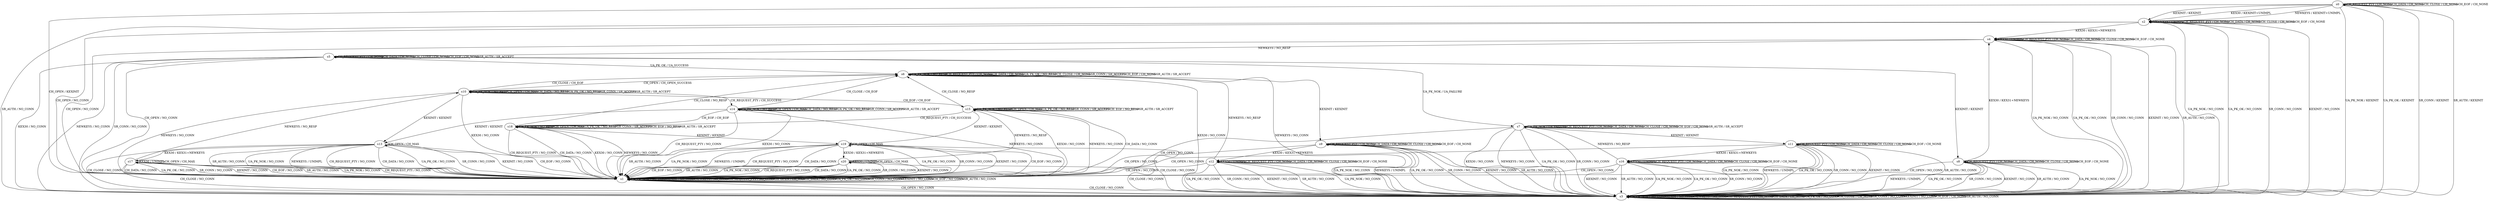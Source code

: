 digraph G {
label=""
s0
s1
s2
s3
s4
s5
s6
s7
s8
s9
s10
s11
s12
s13
s14
s15
s16
s17
s18
s19
s20
s0 [label="s0"];
s0 -> s3[label="UA_PK_NOK / KEXINIT"]
s0 -> s2[label="KEX30 / KEXINIT+UNIMPL"]
s0 -> s2[label="NEWKEYS / KEXINIT+UNIMPL"]
s0 -> s0[label="CH_REQUEST_PTY / CH_NONE"]
s0 -> s1[label="CH_OPEN / KEXINIT"]
s0 -> s0[label="CH_DATA / CH_NONE"]
s0 -> s3[label="UA_PK_OK / KEXINIT"]
s0 -> s0[label="CH_CLOSE / CH_NONE"]
s0 -> s3[label="SR_CONN / KEXINIT"]
s0 -> s2[label="KEXINIT / KEXINIT"]
s0 -> s0[label="CH_EOF / CH_NONE"]
s0 -> s3[label="SR_AUTH / KEXINIT"]
s1 [label="s1"];
s1 -> s1[label="UA_PK_NOK / NO_CONN"]
s1 -> s1[label="KEX30 / NO_CONN"]
s1 -> s1[label="NEWKEYS / NO_CONN"]
s1 -> s1[label="CH_REQUEST_PTY / NO_CONN"]
s1 -> s1[label="CH_OPEN / CH_MAX"]
s1 -> s1[label="CH_DATA / NO_CONN"]
s1 -> s1[label="UA_PK_OK / NO_CONN"]
s1 -> s3[label="CH_CLOSE / NO_CONN"]
s1 -> s1[label="SR_CONN / NO_CONN"]
s1 -> s1[label="KEXINIT / NO_CONN"]
s1 -> s1[label="CH_EOF / NO_CONN"]
s1 -> s1[label="SR_AUTH / NO_CONN"]
s2 [label="s2"];
s2 -> s3[label="UA_PK_NOK / NO_CONN"]
s2 -> s4[label="KEX30 / KEX31+NEWKEYS"]
s2 -> s2[label="NEWKEYS / UNIMPL"]
s2 -> s2[label="CH_REQUEST_PTY / CH_NONE"]
s2 -> s1[label="CH_OPEN / NO_CONN"]
s2 -> s2[label="CH_DATA / CH_NONE"]
s2 -> s3[label="UA_PK_OK / NO_CONN"]
s2 -> s2[label="CH_CLOSE / CH_NONE"]
s2 -> s3[label="SR_CONN / NO_CONN"]
s2 -> s3[label="KEXINIT / NO_CONN"]
s2 -> s2[label="CH_EOF / CH_NONE"]
s2 -> s3[label="SR_AUTH / NO_CONN"]
s3 [label="s3"];
s3 -> s3[label="UA_PK_NOK / NO_CONN"]
s3 -> s3[label="KEX30 / NO_CONN"]
s3 -> s3[label="NEWKEYS / NO_CONN"]
s3 -> s3[label="CH_REQUEST_PTY / CH_NONE"]
s3 -> s1[label="CH_OPEN / NO_CONN"]
s3 -> s3[label="CH_DATA / CH_NONE"]
s3 -> s3[label="UA_PK_OK / NO_CONN"]
s3 -> s3[label="CH_CLOSE / CH_NONE"]
s3 -> s3[label="SR_CONN / NO_CONN"]
s3 -> s3[label="KEXINIT / NO_CONN"]
s3 -> s3[label="CH_EOF / CH_NONE"]
s3 -> s3[label="SR_AUTH / NO_CONN"]
s4 [label="s4"];
s4 -> s3[label="UA_PK_NOK / NO_CONN"]
s4 -> s4[label="KEX30 / UNIMPL"]
s4 -> s5[label="NEWKEYS / NO_RESP"]
s4 -> s4[label="CH_REQUEST_PTY / CH_NONE"]
s4 -> s1[label="CH_OPEN / NO_CONN"]
s4 -> s4[label="CH_DATA / CH_NONE"]
s4 -> s3[label="UA_PK_OK / NO_CONN"]
s4 -> s4[label="CH_CLOSE / CH_NONE"]
s4 -> s3[label="SR_CONN / NO_CONN"]
s4 -> s3[label="KEXINIT / NO_CONN"]
s4 -> s4[label="CH_EOF / CH_NONE"]
s4 -> s3[label="SR_AUTH / NO_CONN"]
s5 [label="s5"];
s5 -> s7[label="UA_PK_NOK / UA_FAILURE"]
s5 -> s3[label="KEX30 / NO_CONN"]
s5 -> s3[label="NEWKEYS / NO_CONN"]
s5 -> s5[label="CH_REQUEST_PTY / CH_NONE"]
s5 -> s1[label="CH_OPEN / NO_CONN"]
s5 -> s5[label="CH_DATA / CH_NONE"]
s5 -> s6[label="UA_PK_OK / UA_SUCCESS"]
s5 -> s5[label="CH_CLOSE / CH_NONE"]
s5 -> s3[label="SR_CONN / NO_CONN"]
s5 -> s8[label="KEXINIT / KEXINIT"]
s5 -> s5[label="CH_EOF / CH_NONE"]
s5 -> s5[label="SR_AUTH / SR_ACCEPT"]
s6 [label="s6"];
s6 -> s6[label="UA_PK_NOK / NO_RESP"]
s6 -> s3[label="KEX30 / NO_CONN"]
s6 -> s3[label="NEWKEYS / NO_CONN"]
s6 -> s6[label="CH_REQUEST_PTY / CH_NONE"]
s6 -> s10[label="CH_OPEN / CH_OPEN_SUCCESS"]
s6 -> s6[label="CH_DATA / CH_NONE"]
s6 -> s6[label="UA_PK_OK / NO_RESP"]
s6 -> s6[label="CH_CLOSE / CH_NONE"]
s6 -> s6[label="SR_CONN / SR_ACCEPT"]
s6 -> s9[label="KEXINIT / KEXINIT"]
s6 -> s6[label="CH_EOF / CH_NONE"]
s6 -> s6[label="SR_AUTH / SR_ACCEPT"]
s7 [label="s7"];
s7 -> s7[label="UA_PK_NOK / UA_FAILURE"]
s7 -> s3[label="KEX30 / NO_CONN"]
s7 -> s3[label="NEWKEYS / NO_CONN"]
s7 -> s7[label="CH_REQUEST_PTY / CH_NONE"]
s7 -> s1[label="CH_OPEN / NO_CONN"]
s7 -> s7[label="CH_DATA / CH_NONE"]
s7 -> s3[label="UA_PK_OK / NO_CONN"]
s7 -> s7[label="CH_CLOSE / CH_NONE"]
s7 -> s3[label="SR_CONN / NO_CONN"]
s7 -> s11[label="KEXINIT / KEXINIT"]
s7 -> s7[label="CH_EOF / CH_NONE"]
s7 -> s7[label="SR_AUTH / SR_ACCEPT"]
s8 [label="s8"];
s8 -> s3[label="UA_PK_NOK / NO_CONN"]
s8 -> s4[label="KEX30 / KEX31+NEWKEYS"]
s8 -> s3[label="NEWKEYS / UNIMPL"]
s8 -> s8[label="CH_REQUEST_PTY / CH_NONE"]
s8 -> s1[label="CH_OPEN / NO_CONN"]
s8 -> s8[label="CH_DATA / CH_NONE"]
s8 -> s3[label="UA_PK_OK / NO_CONN"]
s8 -> s8[label="CH_CLOSE / CH_NONE"]
s8 -> s3[label="SR_CONN / NO_CONN"]
s8 -> s3[label="KEXINIT / NO_CONN"]
s8 -> s8[label="CH_EOF / CH_NONE"]
s8 -> s3[label="SR_AUTH / NO_CONN"]
s9 [label="s9"];
s9 -> s3[label="UA_PK_NOK / NO_CONN"]
s9 -> s12[label="KEX30 / KEX31+NEWKEYS"]
s9 -> s3[label="NEWKEYS / UNIMPL"]
s9 -> s9[label="CH_REQUEST_PTY / CH_NONE"]
s9 -> s1[label="CH_OPEN / NO_CONN"]
s9 -> s9[label="CH_DATA / CH_NONE"]
s9 -> s3[label="UA_PK_OK / NO_CONN"]
s9 -> s9[label="CH_CLOSE / CH_NONE"]
s9 -> s3[label="SR_CONN / NO_CONN"]
s9 -> s3[label="KEXINIT / NO_CONN"]
s9 -> s9[label="CH_EOF / CH_NONE"]
s9 -> s3[label="SR_AUTH / NO_CONN"]
s10 [label="s10"];
s10 -> s10[label="UA_PK_NOK / NO_RESP"]
s10 -> s1[label="KEX30 / NO_CONN"]
s10 -> s1[label="NEWKEYS / NO_CONN"]
s10 -> s14[label="CH_REQUEST_PTY / CH_SUCCESS"]
s10 -> s10[label="CH_OPEN / CH_MAX"]
s10 -> s10[label="CH_DATA / NO_RESP"]
s10 -> s10[label="UA_PK_OK / NO_RESP"]
s10 -> s6[label="CH_CLOSE / CH_EOF"]
s10 -> s10[label="SR_CONN / SR_ACCEPT"]
s10 -> s13[label="KEXINIT / KEXINIT"]
s10 -> s15[label="CH_EOF / CH_EOF"]
s10 -> s10[label="SR_AUTH / SR_ACCEPT"]
s11 [label="s11"];
s11 -> s3[label="UA_PK_NOK / NO_CONN"]
s11 -> s16[label="KEX30 / KEX31+NEWKEYS"]
s11 -> s3[label="NEWKEYS / UNIMPL"]
s11 -> s11[label="CH_REQUEST_PTY / CH_NONE"]
s11 -> s1[label="CH_OPEN / NO_CONN"]
s11 -> s11[label="CH_DATA / CH_NONE"]
s11 -> s3[label="UA_PK_OK / NO_CONN"]
s11 -> s11[label="CH_CLOSE / CH_NONE"]
s11 -> s3[label="SR_CONN / NO_CONN"]
s11 -> s3[label="KEXINIT / NO_CONN"]
s11 -> s11[label="CH_EOF / CH_NONE"]
s11 -> s3[label="SR_AUTH / NO_CONN"]
s12 [label="s12"];
s12 -> s3[label="UA_PK_NOK / NO_CONN"]
s12 -> s12[label="KEX30 / UNIMPL"]
s12 -> s6[label="NEWKEYS / NO_RESP"]
s12 -> s12[label="CH_REQUEST_PTY / CH_NONE"]
s12 -> s1[label="CH_OPEN / NO_CONN"]
s12 -> s12[label="CH_DATA / CH_NONE"]
s12 -> s3[label="UA_PK_OK / NO_CONN"]
s12 -> s12[label="CH_CLOSE / CH_NONE"]
s12 -> s3[label="SR_CONN / NO_CONN"]
s12 -> s3[label="KEXINIT / NO_CONN"]
s12 -> s12[label="CH_EOF / CH_NONE"]
s12 -> s3[label="SR_AUTH / NO_CONN"]
s13 [label="s13"];
s13 -> s1[label="UA_PK_NOK / NO_CONN"]
s13 -> s17[label="KEX30 / KEX31+NEWKEYS"]
s13 -> s1[label="NEWKEYS / UNIMPL"]
s13 -> s1[label="CH_REQUEST_PTY / NO_CONN"]
s13 -> s13[label="CH_OPEN / CH_MAX"]
s13 -> s1[label="CH_DATA / NO_CONN"]
s13 -> s1[label="UA_PK_OK / NO_CONN"]
s13 -> s3[label="CH_CLOSE / NO_CONN"]
s13 -> s1[label="SR_CONN / NO_CONN"]
s13 -> s1[label="KEXINIT / NO_CONN"]
s13 -> s1[label="CH_EOF / NO_CONN"]
s13 -> s1[label="SR_AUTH / NO_CONN"]
s14 [label="s14"];
s14 -> s14[label="UA_PK_NOK / NO_RESP"]
s14 -> s1[label="KEX30 / NO_CONN"]
s14 -> s1[label="NEWKEYS / NO_CONN"]
s14 -> s1[label="CH_REQUEST_PTY / NO_CONN"]
s14 -> s14[label="CH_OPEN / CH_MAX"]
s14 -> s14[label="CH_DATA / NO_RESP"]
s14 -> s14[label="UA_PK_OK / NO_RESP"]
s14 -> s6[label="CH_CLOSE / CH_EOF"]
s14 -> s14[label="SR_CONN / SR_ACCEPT"]
s14 -> s13[label="KEXINIT / KEXINIT"]
s14 -> s18[label="CH_EOF / CH_EOF"]
s14 -> s14[label="SR_AUTH / SR_ACCEPT"]
s15 [label="s15"];
s15 -> s15[label="UA_PK_NOK / NO_RESP"]
s15 -> s1[label="KEX30 / NO_CONN"]
s15 -> s1[label="NEWKEYS / NO_CONN"]
s15 -> s18[label="CH_REQUEST_PTY / CH_SUCCESS"]
s15 -> s15[label="CH_OPEN / CH_MAX"]
s15 -> s1[label="CH_DATA / NO_CONN"]
s15 -> s15[label="UA_PK_OK / NO_RESP"]
s15 -> s6[label="CH_CLOSE / NO_RESP"]
s15 -> s15[label="SR_CONN / SR_ACCEPT"]
s15 -> s19[label="KEXINIT / KEXINIT"]
s15 -> s15[label="CH_EOF / NO_RESP"]
s15 -> s15[label="SR_AUTH / SR_ACCEPT"]
s16 [label="s16"];
s16 -> s3[label="UA_PK_NOK / NO_CONN"]
s16 -> s16[label="KEX30 / UNIMPL"]
s16 -> s7[label="NEWKEYS / NO_RESP"]
s16 -> s16[label="CH_REQUEST_PTY / CH_NONE"]
s16 -> s1[label="CH_OPEN / NO_CONN"]
s16 -> s16[label="CH_DATA / CH_NONE"]
s16 -> s3[label="UA_PK_OK / NO_CONN"]
s16 -> s16[label="CH_CLOSE / CH_NONE"]
s16 -> s3[label="SR_CONN / NO_CONN"]
s16 -> s3[label="KEXINIT / NO_CONN"]
s16 -> s16[label="CH_EOF / CH_NONE"]
s16 -> s3[label="SR_AUTH / NO_CONN"]
s17 [label="s17"];
s17 -> s1[label="UA_PK_NOK / NO_CONN"]
s17 -> s17[label="KEX30 / UNIMPL"]
s17 -> s10[label="NEWKEYS / NO_RESP"]
s17 -> s1[label="CH_REQUEST_PTY / NO_CONN"]
s17 -> s17[label="CH_OPEN / CH_MAX"]
s17 -> s1[label="CH_DATA / NO_CONN"]
s17 -> s1[label="UA_PK_OK / NO_CONN"]
s17 -> s3[label="CH_CLOSE / NO_CONN"]
s17 -> s1[label="SR_CONN / NO_CONN"]
s17 -> s1[label="KEXINIT / NO_CONN"]
s17 -> s1[label="CH_EOF / NO_CONN"]
s17 -> s1[label="SR_AUTH / NO_CONN"]
s18 [label="s18"];
s18 -> s18[label="UA_PK_NOK / NO_RESP"]
s18 -> s1[label="KEX30 / NO_CONN"]
s18 -> s1[label="NEWKEYS / NO_CONN"]
s18 -> s1[label="CH_REQUEST_PTY / NO_CONN"]
s18 -> s18[label="CH_OPEN / CH_MAX"]
s18 -> s1[label="CH_DATA / NO_CONN"]
s18 -> s18[label="UA_PK_OK / NO_RESP"]
s18 -> s6[label="CH_CLOSE / NO_RESP"]
s18 -> s18[label="SR_CONN / SR_ACCEPT"]
s18 -> s19[label="KEXINIT / KEXINIT"]
s18 -> s18[label="CH_EOF / NO_RESP"]
s18 -> s18[label="SR_AUTH / SR_ACCEPT"]
s19 [label="s19"];
s19 -> s1[label="UA_PK_NOK / NO_CONN"]
s19 -> s20[label="KEX30 / KEX31+NEWKEYS"]
s19 -> s1[label="NEWKEYS / UNIMPL"]
s19 -> s1[label="CH_REQUEST_PTY / NO_CONN"]
s19 -> s19[label="CH_OPEN / CH_MAX"]
s19 -> s1[label="CH_DATA / NO_CONN"]
s19 -> s1[label="UA_PK_OK / NO_CONN"]
s19 -> s3[label="CH_CLOSE / NO_CONN"]
s19 -> s1[label="SR_CONN / NO_CONN"]
s19 -> s1[label="KEXINIT / NO_CONN"]
s19 -> s1[label="CH_EOF / NO_CONN"]
s19 -> s1[label="SR_AUTH / NO_CONN"]
s20 [label="s20"];
s20 -> s1[label="UA_PK_NOK / NO_CONN"]
s20 -> s20[label="KEX30 / UNIMPL"]
s20 -> s15[label="NEWKEYS / NO_RESP"]
s20 -> s1[label="CH_REQUEST_PTY / NO_CONN"]
s20 -> s20[label="CH_OPEN / CH_MAX"]
s20 -> s1[label="CH_DATA / NO_CONN"]
s20 -> s1[label="UA_PK_OK / NO_CONN"]
s20 -> s3[label="CH_CLOSE / NO_CONN"]
s20 -> s1[label="SR_CONN / NO_CONN"]
s20 -> s1[label="KEXINIT / NO_CONN"]
s20 -> s1[label="CH_EOF / NO_CONN"]
s20 -> s1[label="SR_AUTH / NO_CONN"]
}
